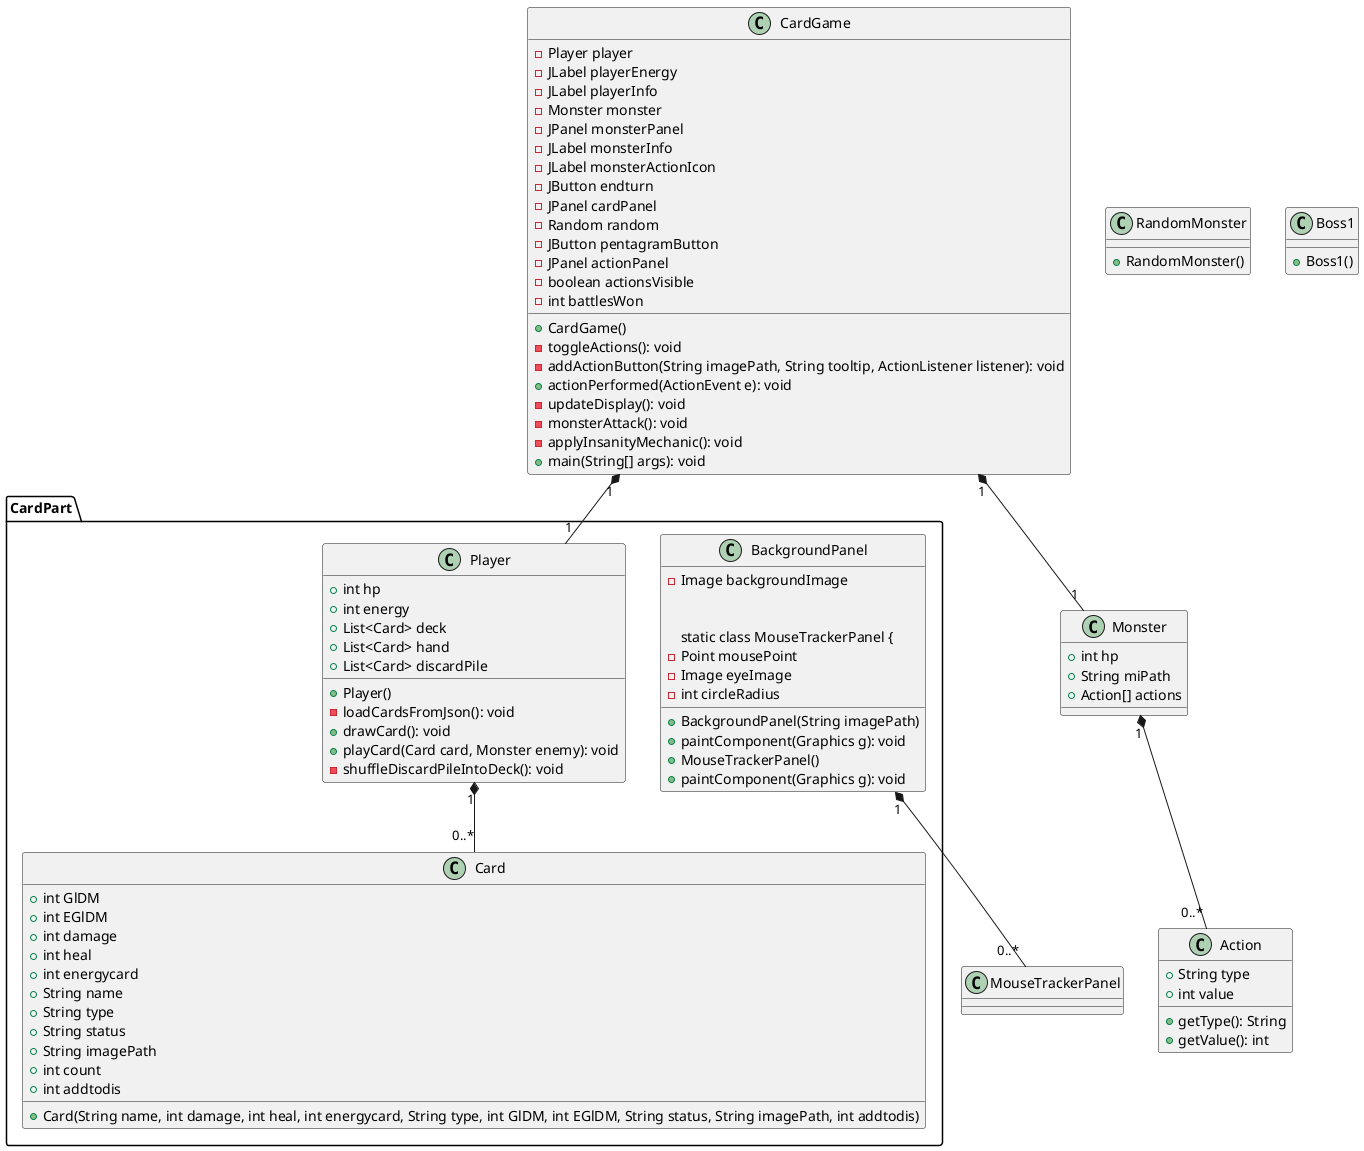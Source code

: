 @startuml
package CardPart {
    class Card {
        +int GlDM
        +int EGlDM
        +int damage
        +int heal
        +int energycard
        +String name
        +String type
        +String status
        +String imagePath
        +int count
        +int addtodis

        +Card(String name, int damage, int heal, int energycard, String type, int GlDM, int EGlDM, String status, String imagePath, int addtodis)
    }

    class Player {
        +int hp
        +int energy
        +List<Card> deck
        +List<Card> hand
        +List<Card> discardPile

        +Player()
        -loadCardsFromJson(): void
        +drawCard(): void
        +playCard(Card card, Monster enemy): void
        -shuffleDiscardPileIntoDeck(): void
    }

    class BackgroundPanel {
        -Image backgroundImage

        +BackgroundPanel(String imagePath)
        +paintComponent(Graphics g): void

        static class MouseTrackerPanel {
            -Point mousePoint
            -Image eyeImage
            -int circleRadius

            +MouseTrackerPanel()
            +paintComponent(Graphics g): void
        }
    }

    class CardGame {
        -Player player
        -JLabel playerEnergy
        -JLabel playerInfo
        -Monster monster
        -JPanel monsterPanel
        -JLabel monsterInfo
        -JLabel monsterActionIcon
        -JButton endturn
        -JPanel cardPanel
        -Random random
        -JButton pentagramButton
        -JPanel actionPanel
        -boolean actionsVisible
        -int battlesWon

        +CardGame()
        -toggleActions(): void
        -addActionButton(String imagePath, String tooltip, ActionListener listener): void
        +actionPerformed(ActionEvent e): void
        -updateDisplay(): void
        -monsterAttack(): void
        -applyInsanityMechanic(): void
        +main(String[] args): void
    }

    class Monster {
        +int hp
        +String miPath
        +Action[] actions
    }

    class Action {
        +String type
        +int value

        +getType(): String
        +getValue(): int
    }

    class RandomMonster {
        +RandomMonster()
    }

    class Boss1 {
        +Boss1()
    }

    CardGame "1" *-- "1" Player
    CardGame "1" *-- "1" Monster
    Player "1" *-- "0..*" Card
    BackgroundPanel "1" *-- "0..*" MouseTrackerPanel
    Monster "1" *-- "0..*" Action
}
@enduml
